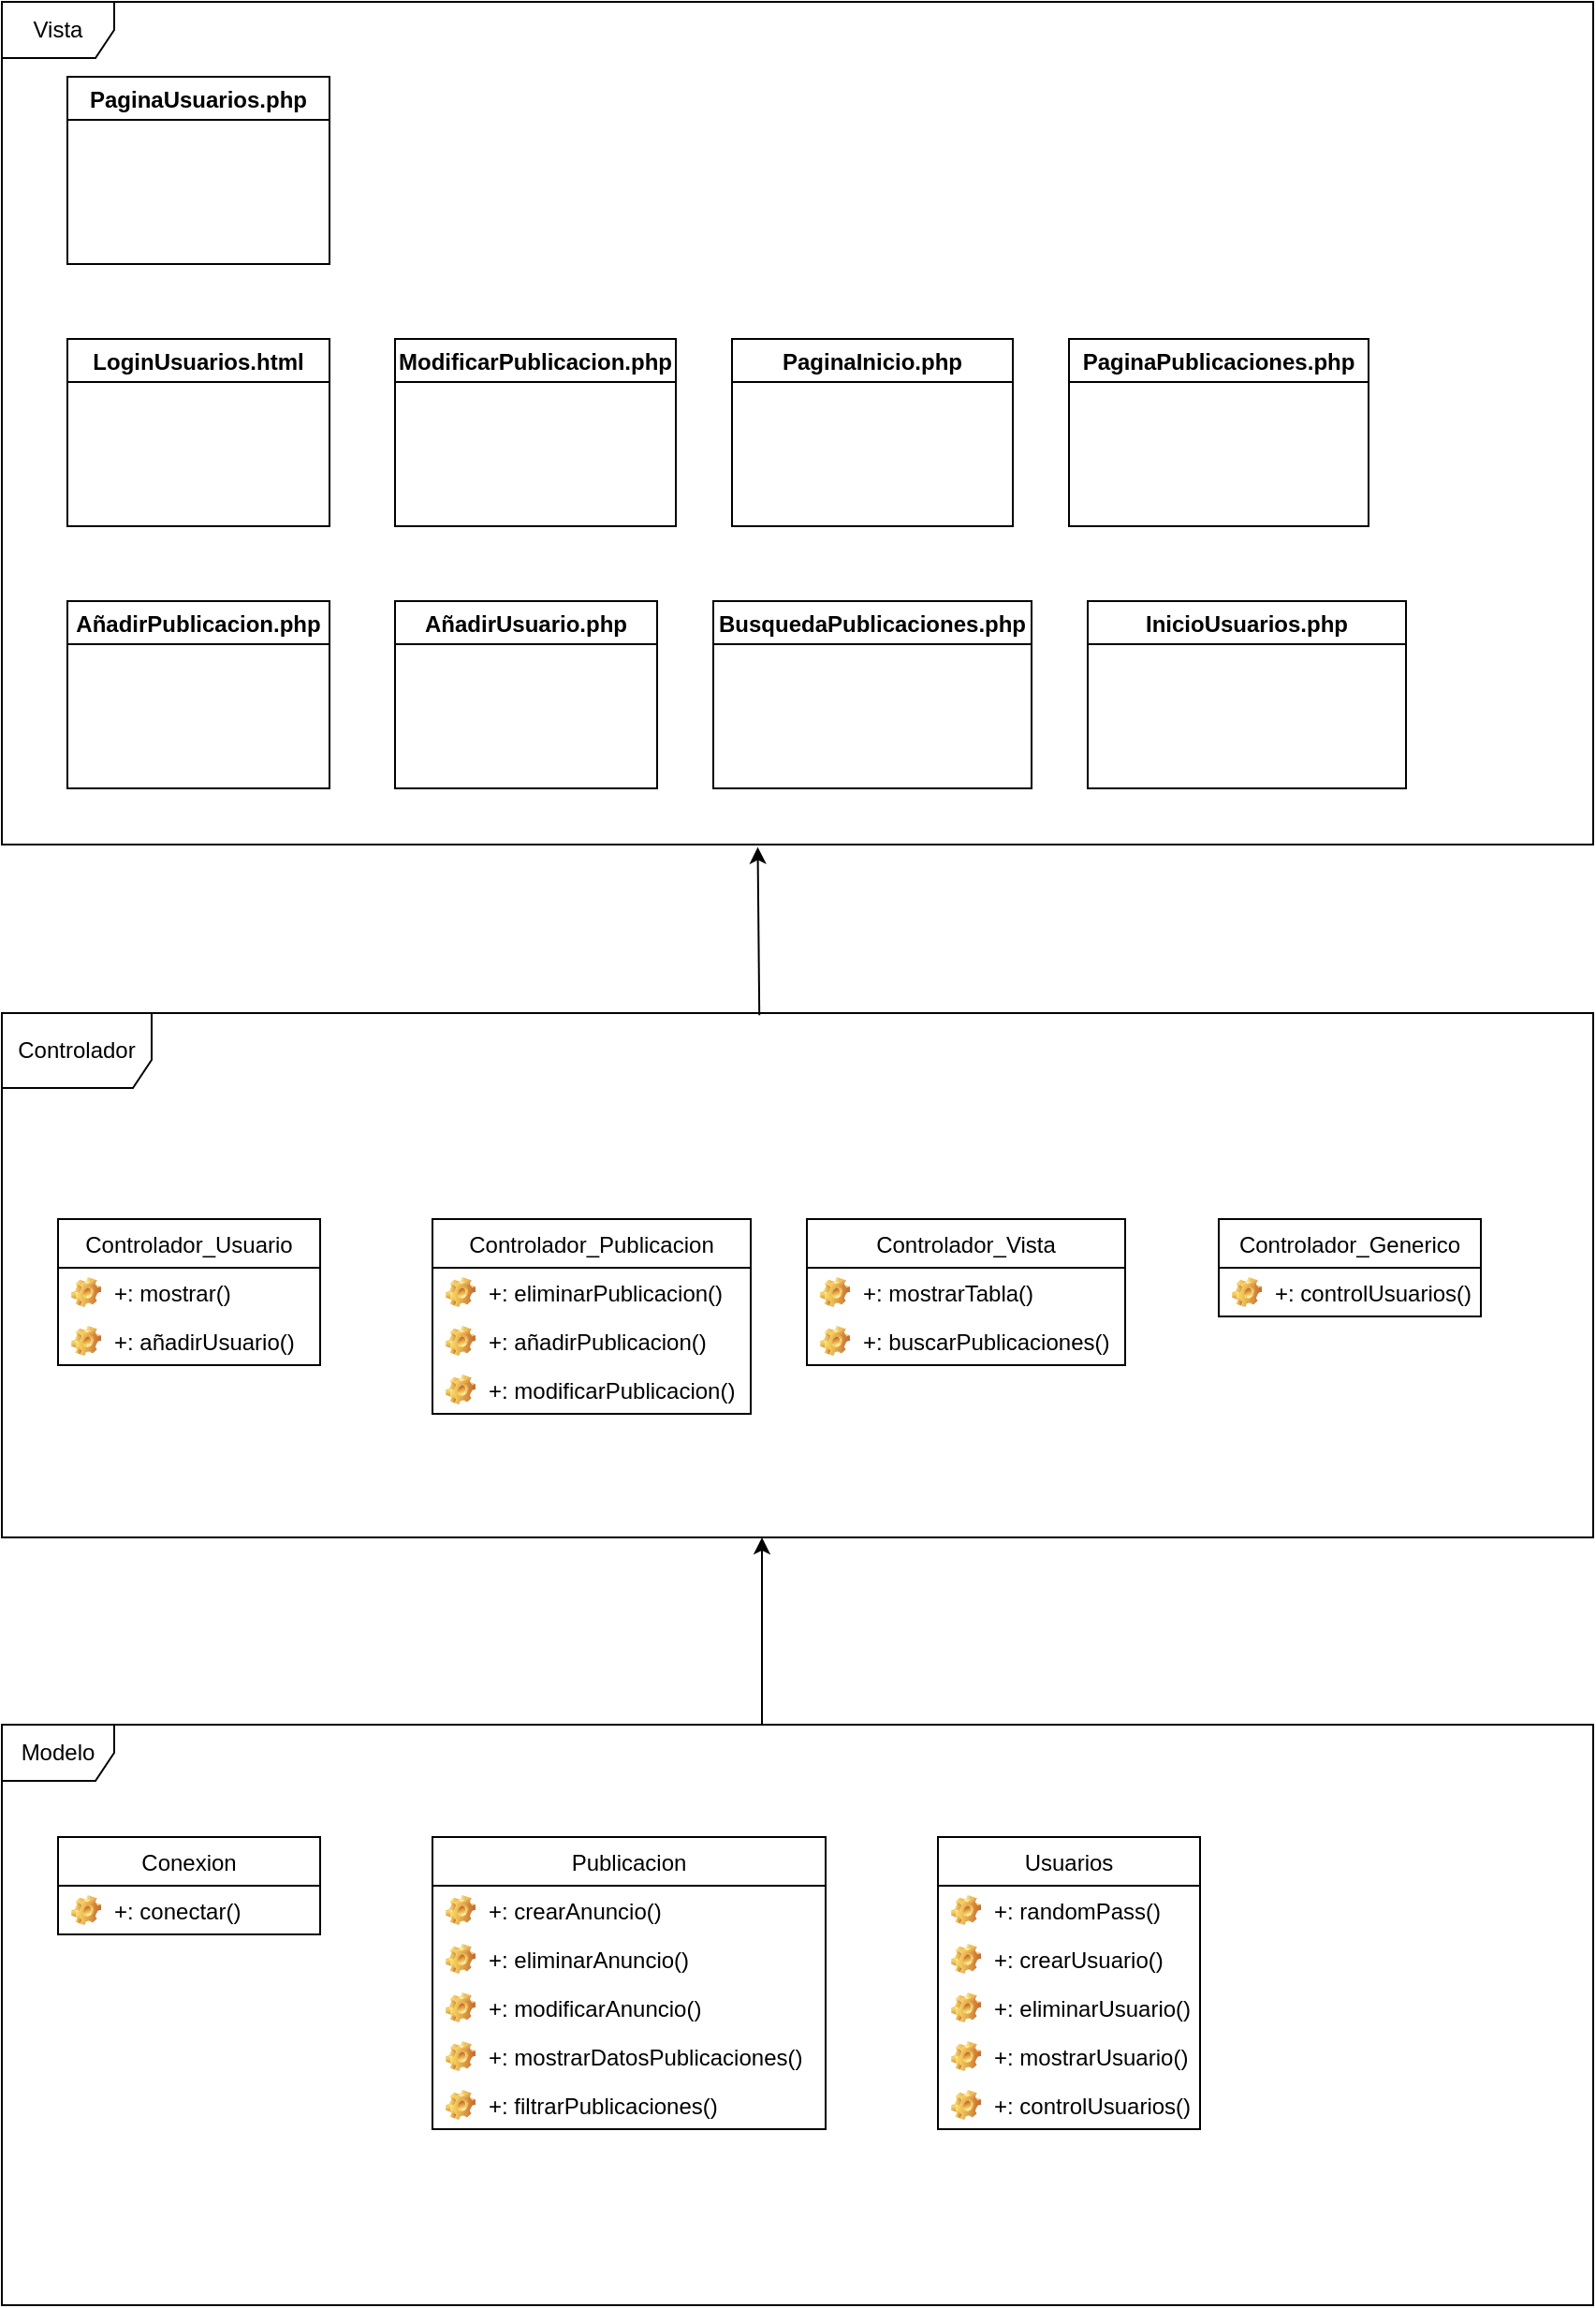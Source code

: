 <mxfile version="15.4.0" type="device"><diagram name="Page-1" id="c4acf3e9-155e-7222-9cf6-157b1a14988f"><mxGraphModel dx="1047" dy="2784" grid="1" gridSize="10" guides="1" tooltips="1" connect="1" arrows="1" fold="1" page="1" pageScale="1" pageWidth="850" pageHeight="1100" background="none" math="0" shadow="0"><root><mxCell id="0"/><mxCell id="1" parent="0"/><mxCell id="iLTm9XUiw3gzWifRHIdX-7" value="Conexion" style="swimlane;fontStyle=0;childLayout=stackLayout;horizontal=1;startSize=26;fillColor=none;horizontalStack=0;resizeParent=1;resizeParentMax=0;resizeLast=0;collapsible=1;marginBottom=0;" vertex="1" parent="1"><mxGeometry x="80" y="-280" width="140" height="52" as="geometry"/></mxCell><mxCell id="iLTm9XUiw3gzWifRHIdX-19" value="+: conectar()" style="label;fontStyle=0;strokeColor=none;fillColor=none;align=left;verticalAlign=top;overflow=hidden;spacingLeft=28;spacingRight=4;rotatable=0;points=[[0,0.5],[1,0.5]];portConstraint=eastwest;imageWidth=16;imageHeight=16;image=img/clipart/Gear_128x128.png" vertex="1" parent="iLTm9XUiw3gzWifRHIdX-7"><mxGeometry y="26" width="140" height="26" as="geometry"/></mxCell><mxCell id="iLTm9XUiw3gzWifRHIdX-20" value="Publicacion" style="swimlane;fontStyle=0;childLayout=stackLayout;horizontal=1;startSize=26;fillColor=none;horizontalStack=0;resizeParent=1;resizeParentMax=0;resizeLast=0;collapsible=1;marginBottom=0;" vertex="1" parent="1"><mxGeometry x="280" y="-280" width="210" height="156" as="geometry"/></mxCell><mxCell id="iLTm9XUiw3gzWifRHIdX-30" value="+: crearAnuncio()" style="label;fontStyle=0;strokeColor=none;fillColor=none;align=left;verticalAlign=top;overflow=hidden;spacingLeft=28;spacingRight=4;rotatable=0;points=[[0,0.5],[1,0.5]];portConstraint=eastwest;imageWidth=16;imageHeight=16;image=img/clipart/Gear_128x128.png" vertex="1" parent="iLTm9XUiw3gzWifRHIdX-20"><mxGeometry y="26" width="210" height="26" as="geometry"/></mxCell><mxCell id="iLTm9XUiw3gzWifRHIdX-31" value="+: eliminarAnuncio()" style="label;fontStyle=0;strokeColor=none;fillColor=none;align=left;verticalAlign=top;overflow=hidden;spacingLeft=28;spacingRight=4;rotatable=0;points=[[0,0.5],[1,0.5]];portConstraint=eastwest;imageWidth=16;imageHeight=16;image=img/clipart/Gear_128x128.png" vertex="1" parent="iLTm9XUiw3gzWifRHIdX-20"><mxGeometry y="52" width="210" height="26" as="geometry"/></mxCell><mxCell id="iLTm9XUiw3gzWifRHIdX-32" value="+: modificarAnuncio()" style="label;fontStyle=0;strokeColor=none;fillColor=none;align=left;verticalAlign=top;overflow=hidden;spacingLeft=28;spacingRight=4;rotatable=0;points=[[0,0.5],[1,0.5]];portConstraint=eastwest;imageWidth=16;imageHeight=16;image=img/clipart/Gear_128x128.png" vertex="1" parent="iLTm9XUiw3gzWifRHIdX-20"><mxGeometry y="78" width="210" height="26" as="geometry"/></mxCell><mxCell id="iLTm9XUiw3gzWifRHIdX-33" value="+: mostrarDatosPublicaciones()&#10;&#10;" style="label;fontStyle=0;strokeColor=none;fillColor=none;align=left;verticalAlign=top;overflow=hidden;spacingLeft=28;spacingRight=4;rotatable=0;points=[[0,0.5],[1,0.5]];portConstraint=eastwest;imageWidth=16;imageHeight=16;image=img/clipart/Gear_128x128.png" vertex="1" parent="iLTm9XUiw3gzWifRHIdX-20"><mxGeometry y="104" width="210" height="26" as="geometry"/></mxCell><mxCell id="iLTm9XUiw3gzWifRHIdX-34" value="+: filtrarPublicaciones()" style="label;fontStyle=0;strokeColor=none;fillColor=none;align=left;verticalAlign=top;overflow=hidden;spacingLeft=28;spacingRight=4;rotatable=0;points=[[0,0.5],[1,0.5]];portConstraint=eastwest;imageWidth=16;imageHeight=16;image=img/clipart/Gear_128x128.png" vertex="1" parent="iLTm9XUiw3gzWifRHIdX-20"><mxGeometry y="130" width="210" height="26" as="geometry"/></mxCell><mxCell id="iLTm9XUiw3gzWifRHIdX-24" value="Usuarios" style="swimlane;fontStyle=0;childLayout=stackLayout;horizontal=1;startSize=26;fillColor=none;horizontalStack=0;resizeParent=1;resizeParentMax=0;resizeLast=0;collapsible=1;marginBottom=0;" vertex="1" parent="1"><mxGeometry x="550" y="-280" width="140" height="156" as="geometry"/></mxCell><mxCell id="iLTm9XUiw3gzWifRHIdX-36" value="+: randomPass()" style="label;fontStyle=0;strokeColor=none;fillColor=none;align=left;verticalAlign=top;overflow=hidden;spacingLeft=28;spacingRight=4;rotatable=0;points=[[0,0.5],[1,0.5]];portConstraint=eastwest;imageWidth=16;imageHeight=16;image=img/clipart/Gear_128x128.png" vertex="1" parent="iLTm9XUiw3gzWifRHIdX-24"><mxGeometry y="26" width="140" height="26" as="geometry"/></mxCell><mxCell id="iLTm9XUiw3gzWifRHIdX-37" value="+: crearUsuario()" style="label;fontStyle=0;strokeColor=none;fillColor=none;align=left;verticalAlign=top;overflow=hidden;spacingLeft=28;spacingRight=4;rotatable=0;points=[[0,0.5],[1,0.5]];portConstraint=eastwest;imageWidth=16;imageHeight=16;image=img/clipart/Gear_128x128.png" vertex="1" parent="iLTm9XUiw3gzWifRHIdX-24"><mxGeometry y="52" width="140" height="26" as="geometry"/></mxCell><mxCell id="iLTm9XUiw3gzWifRHIdX-38" value="+: eliminarUsuario()" style="label;fontStyle=0;strokeColor=none;fillColor=none;align=left;verticalAlign=top;overflow=hidden;spacingLeft=28;spacingRight=4;rotatable=0;points=[[0,0.5],[1,0.5]];portConstraint=eastwest;imageWidth=16;imageHeight=16;image=img/clipart/Gear_128x128.png" vertex="1" parent="iLTm9XUiw3gzWifRHIdX-24"><mxGeometry y="78" width="140" height="26" as="geometry"/></mxCell><mxCell id="iLTm9XUiw3gzWifRHIdX-39" value="+: mostrarUsuario()" style="label;fontStyle=0;strokeColor=none;fillColor=none;align=left;verticalAlign=top;overflow=hidden;spacingLeft=28;spacingRight=4;rotatable=0;points=[[0,0.5],[1,0.5]];portConstraint=eastwest;imageWidth=16;imageHeight=16;image=img/clipart/Gear_128x128.png" vertex="1" parent="iLTm9XUiw3gzWifRHIdX-24"><mxGeometry y="104" width="140" height="26" as="geometry"/></mxCell><mxCell id="iLTm9XUiw3gzWifRHIdX-35" value="+: controlUsuarios()" style="label;fontStyle=0;strokeColor=none;fillColor=none;align=left;verticalAlign=top;overflow=hidden;spacingLeft=28;spacingRight=4;rotatable=0;points=[[0,0.5],[1,0.5]];portConstraint=eastwest;imageWidth=16;imageHeight=16;image=img/clipart/Gear_128x128.png" vertex="1" parent="iLTm9XUiw3gzWifRHIdX-24"><mxGeometry y="130" width="140" height="26" as="geometry"/></mxCell><mxCell id="iLTm9XUiw3gzWifRHIdX-44" value="Modelo" style="shape=umlFrame;whiteSpace=wrap;html=1;" vertex="1" parent="1"><mxGeometry x="50" y="-340" width="850" height="310" as="geometry"/></mxCell><mxCell id="iLTm9XUiw3gzWifRHIdX-45" value="Controlador" style="shape=umlFrame;whiteSpace=wrap;html=1;width=80;height=40;" vertex="1" parent="1"><mxGeometry x="50" y="-720" width="850" height="280" as="geometry"/></mxCell><mxCell id="iLTm9XUiw3gzWifRHIdX-52" value="Controlador_Usuario" style="swimlane;fontStyle=0;childLayout=stackLayout;horizontal=1;startSize=26;fillColor=none;horizontalStack=0;resizeParent=1;resizeParentMax=0;resizeLast=0;collapsible=1;marginBottom=0;" vertex="1" parent="1"><mxGeometry x="80" y="-610" width="140" height="78" as="geometry"/></mxCell><mxCell id="iLTm9XUiw3gzWifRHIdX-53" value="+: mostrar()" style="label;fontStyle=0;strokeColor=none;fillColor=none;align=left;verticalAlign=top;overflow=hidden;spacingLeft=28;spacingRight=4;rotatable=0;points=[[0,0.5],[1,0.5]];portConstraint=eastwest;imageWidth=16;imageHeight=16;image=img/clipart/Gear_128x128.png" vertex="1" parent="iLTm9XUiw3gzWifRHIdX-52"><mxGeometry y="26" width="140" height="26" as="geometry"/></mxCell><mxCell id="iLTm9XUiw3gzWifRHIdX-54" value="+: añadirUsuario()" style="label;fontStyle=0;strokeColor=none;fillColor=none;align=left;verticalAlign=top;overflow=hidden;spacingLeft=28;spacingRight=4;rotatable=0;points=[[0,0.5],[1,0.5]];portConstraint=eastwest;imageWidth=16;imageHeight=16;image=img/clipart/Gear_128x128.png" vertex="1" parent="iLTm9XUiw3gzWifRHIdX-52"><mxGeometry y="52" width="140" height="26" as="geometry"/></mxCell><mxCell id="iLTm9XUiw3gzWifRHIdX-58" value="Controlador_Publicacion" style="swimlane;fontStyle=0;childLayout=stackLayout;horizontal=1;startSize=26;fillColor=none;horizontalStack=0;resizeParent=1;resizeParentMax=0;resizeLast=0;collapsible=1;marginBottom=0;" vertex="1" parent="1"><mxGeometry x="280" y="-610" width="170" height="104" as="geometry"/></mxCell><mxCell id="iLTm9XUiw3gzWifRHIdX-59" value="+: eliminarPublicacion()" style="label;fontStyle=0;strokeColor=none;fillColor=none;align=left;verticalAlign=top;overflow=hidden;spacingLeft=28;spacingRight=4;rotatable=0;points=[[0,0.5],[1,0.5]];portConstraint=eastwest;imageWidth=16;imageHeight=16;image=img/clipart/Gear_128x128.png" vertex="1" parent="iLTm9XUiw3gzWifRHIdX-58"><mxGeometry y="26" width="170" height="26" as="geometry"/></mxCell><mxCell id="iLTm9XUiw3gzWifRHIdX-60" value="+: añadirPublicacion()" style="label;fontStyle=0;strokeColor=none;fillColor=none;align=left;verticalAlign=top;overflow=hidden;spacingLeft=28;spacingRight=4;rotatable=0;points=[[0,0.5],[1,0.5]];portConstraint=eastwest;imageWidth=16;imageHeight=16;image=img/clipart/Gear_128x128.png" vertex="1" parent="iLTm9XUiw3gzWifRHIdX-58"><mxGeometry y="52" width="170" height="26" as="geometry"/></mxCell><mxCell id="iLTm9XUiw3gzWifRHIdX-61" value="+: modificarPublicacion()" style="label;fontStyle=0;strokeColor=none;fillColor=none;align=left;verticalAlign=top;overflow=hidden;spacingLeft=28;spacingRight=4;rotatable=0;points=[[0,0.5],[1,0.5]];portConstraint=eastwest;imageWidth=16;imageHeight=16;image=img/clipart/Gear_128x128.png" vertex="1" parent="iLTm9XUiw3gzWifRHIdX-58"><mxGeometry y="78" width="170" height="26" as="geometry"/></mxCell><mxCell id="iLTm9XUiw3gzWifRHIdX-64" value="Controlador_Vista" style="swimlane;fontStyle=0;childLayout=stackLayout;horizontal=1;startSize=26;fillColor=none;horizontalStack=0;resizeParent=1;resizeParentMax=0;resizeLast=0;collapsible=1;marginBottom=0;" vertex="1" parent="1"><mxGeometry x="480" y="-610" width="170" height="78" as="geometry"/></mxCell><mxCell id="iLTm9XUiw3gzWifRHIdX-65" value="+: mostrarTabla()" style="label;fontStyle=0;strokeColor=none;fillColor=none;align=left;verticalAlign=top;overflow=hidden;spacingLeft=28;spacingRight=4;rotatable=0;points=[[0,0.5],[1,0.5]];portConstraint=eastwest;imageWidth=16;imageHeight=16;image=img/clipart/Gear_128x128.png" vertex="1" parent="iLTm9XUiw3gzWifRHIdX-64"><mxGeometry y="26" width="170" height="26" as="geometry"/></mxCell><mxCell id="iLTm9XUiw3gzWifRHIdX-66" value="+: buscarPublicaciones()" style="label;fontStyle=0;strokeColor=none;fillColor=none;align=left;verticalAlign=top;overflow=hidden;spacingLeft=28;spacingRight=4;rotatable=0;points=[[0,0.5],[1,0.5]];portConstraint=eastwest;imageWidth=16;imageHeight=16;image=img/clipart/Gear_128x128.png" vertex="1" parent="iLTm9XUiw3gzWifRHIdX-64"><mxGeometry y="52" width="170" height="26" as="geometry"/></mxCell><mxCell id="iLTm9XUiw3gzWifRHIdX-70" value="Controlador_Generico" style="swimlane;fontStyle=0;childLayout=stackLayout;horizontal=1;startSize=26;fillColor=none;horizontalStack=0;resizeParent=1;resizeParentMax=0;resizeLast=0;collapsible=1;marginBottom=0;" vertex="1" parent="1"><mxGeometry x="700" y="-610" width="140" height="52" as="geometry"/></mxCell><mxCell id="iLTm9XUiw3gzWifRHIdX-71" value="+: controlUsuarios()" style="label;fontStyle=0;strokeColor=none;fillColor=none;align=left;verticalAlign=top;overflow=hidden;spacingLeft=28;spacingRight=4;rotatable=0;points=[[0,0.5],[1,0.5]];portConstraint=eastwest;imageWidth=16;imageHeight=16;image=img/clipart/Gear_128x128.png" vertex="1" parent="iLTm9XUiw3gzWifRHIdX-70"><mxGeometry y="26" width="140" height="26" as="geometry"/></mxCell><mxCell id="iLTm9XUiw3gzWifRHIdX-94" value="AñadirPublicacion.php" style="swimlane;" vertex="1" parent="1"><mxGeometry x="85" y="-940" width="140" height="100" as="geometry"/></mxCell><mxCell id="iLTm9XUiw3gzWifRHIdX-76" value="Vista" style="shape=umlFrame;whiteSpace=wrap;html=1;" vertex="1" parent="1"><mxGeometry x="50" y="-1260" width="850" height="450" as="geometry"/></mxCell><mxCell id="iLTm9XUiw3gzWifRHIdX-95" value="AñadirUsuario.php" style="swimlane;" vertex="1" parent="1"><mxGeometry x="260" y="-940" width="140" height="100" as="geometry"/></mxCell><mxCell id="iLTm9XUiw3gzWifRHIdX-96" value="BusquedaPublicaciones.php" style="swimlane;" vertex="1" parent="1"><mxGeometry x="430" y="-940" width="170" height="100" as="geometry"/></mxCell><mxCell id="iLTm9XUiw3gzWifRHIdX-97" value="InicioUsuarios.php" style="swimlane;" vertex="1" parent="1"><mxGeometry x="630" y="-940" width="170" height="100" as="geometry"/></mxCell><mxCell id="iLTm9XUiw3gzWifRHIdX-98" value="LoginUsuarios.html" style="swimlane;" vertex="1" parent="1"><mxGeometry x="85" y="-1080" width="140" height="100" as="geometry"/></mxCell><mxCell id="iLTm9XUiw3gzWifRHIdX-99" value="ModificarPublicacion.php" style="swimlane;" vertex="1" parent="1"><mxGeometry x="260" y="-1080" width="150" height="100" as="geometry"/></mxCell><mxCell id="iLTm9XUiw3gzWifRHIdX-100" value="PaginaInicio.php" style="swimlane;" vertex="1" parent="1"><mxGeometry x="440" y="-1080" width="150" height="100" as="geometry"/></mxCell><mxCell id="iLTm9XUiw3gzWifRHIdX-101" value="PaginaPublicaciones.php" style="swimlane;" vertex="1" parent="1"><mxGeometry x="620" y="-1080" width="160" height="100" as="geometry"/></mxCell><mxCell id="iLTm9XUiw3gzWifRHIdX-102" value="PaginaUsuarios.php" style="swimlane;" vertex="1" parent="1"><mxGeometry x="85" y="-1220" width="140" height="100" as="geometry"/></mxCell><mxCell id="iLTm9XUiw3gzWifRHIdX-103" value="" style="edgeStyle=segmentEdgeStyle;endArrow=classic;html=1;rounded=0;exitX=0.482;exitY=0;exitDx=0;exitDy=0;exitPerimeter=0;" edge="1" parent="1" source="iLTm9XUiw3gzWifRHIdX-44"><mxGeometry width="50" height="50" relative="1" as="geometry"><mxPoint x="500" y="-490" as="sourcePoint"/><mxPoint x="456" y="-440" as="targetPoint"/></mxGeometry></mxCell><mxCell id="iLTm9XUiw3gzWifRHIdX-104" value="" style="edgeStyle=segmentEdgeStyle;endArrow=classic;html=1;rounded=0;entryX=0.475;entryY=1.003;entryDx=0;entryDy=0;entryPerimeter=0;exitX=0.476;exitY=0.004;exitDx=0;exitDy=0;exitPerimeter=0;" edge="1" parent="1" source="iLTm9XUiw3gzWifRHIdX-45" target="iLTm9XUiw3gzWifRHIdX-76"><mxGeometry width="50" height="50" relative="1" as="geometry"><mxPoint x="500" y="-690" as="sourcePoint"/><mxPoint x="550" y="-740" as="targetPoint"/></mxGeometry></mxCell></root></mxGraphModel></diagram></mxfile>